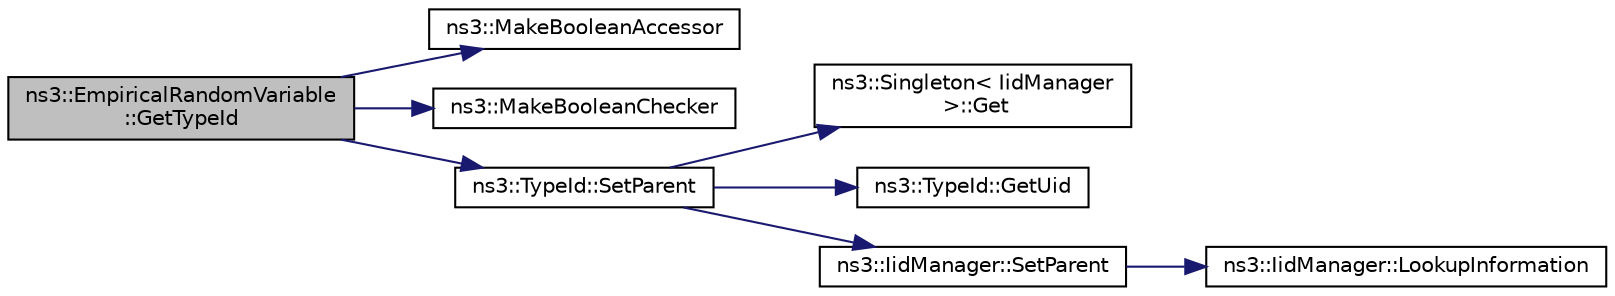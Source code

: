 digraph "ns3::EmpiricalRandomVariable::GetTypeId"
{
 // LATEX_PDF_SIZE
  edge [fontname="Helvetica",fontsize="10",labelfontname="Helvetica",labelfontsize="10"];
  node [fontname="Helvetica",fontsize="10",shape=record];
  rankdir="LR";
  Node1 [label="ns3::EmpiricalRandomVariable\l::GetTypeId",height=0.2,width=0.4,color="black", fillcolor="grey75", style="filled", fontcolor="black",tooltip="Register this type."];
  Node1 -> Node2 [color="midnightblue",fontsize="10",style="solid",fontname="Helvetica"];
  Node2 [label="ns3::MakeBooleanAccessor",height=0.2,width=0.4,color="black", fillcolor="white", style="filled",URL="$group__attribute___boolean.html#ga96f46e6b949abfa2cb801d5d33d8bcc7",tooltip="Create an AttributeAccessor for a class data member, or a lone class get functor or set method."];
  Node1 -> Node3 [color="midnightblue",fontsize="10",style="solid",fontname="Helvetica"];
  Node3 [label="ns3::MakeBooleanChecker",height=0.2,width=0.4,color="black", fillcolor="white", style="filled",URL="$group__attribute___boolean.html#ga0be9dca06b271bca59b2c135178e1c10",tooltip=" "];
  Node1 -> Node4 [color="midnightblue",fontsize="10",style="solid",fontname="Helvetica"];
  Node4 [label="ns3::TypeId::SetParent",height=0.2,width=0.4,color="black", fillcolor="white", style="filled",URL="$classns3_1_1_type_id.html#abaaca67ab7d2471067e7c275df0f7309",tooltip="Set the parent TypeId."];
  Node4 -> Node5 [color="midnightblue",fontsize="10",style="solid",fontname="Helvetica"];
  Node5 [label="ns3::Singleton\< IidManager\l \>::Get",height=0.2,width=0.4,color="black", fillcolor="white", style="filled",URL="$classns3_1_1_singleton.html#a80a2cd3c25a27ea72add7a9f7a141ffa",tooltip="Get a pointer to the singleton instance."];
  Node4 -> Node6 [color="midnightblue",fontsize="10",style="solid",fontname="Helvetica"];
  Node6 [label="ns3::TypeId::GetUid",height=0.2,width=0.4,color="black", fillcolor="white", style="filled",URL="$classns3_1_1_type_id.html#a429535085325d6f926724771446d9047",tooltip="Get the internal id of this TypeId."];
  Node4 -> Node7 [color="midnightblue",fontsize="10",style="solid",fontname="Helvetica"];
  Node7 [label="ns3::IidManager::SetParent",height=0.2,width=0.4,color="black", fillcolor="white", style="filled",URL="$classns3_1_1_iid_manager.html#a4042931260554c907699367b6811426f",tooltip="Set the parent of a type id."];
  Node7 -> Node8 [color="midnightblue",fontsize="10",style="solid",fontname="Helvetica"];
  Node8 [label="ns3::IidManager::LookupInformation",height=0.2,width=0.4,color="black", fillcolor="white", style="filled",URL="$classns3_1_1_iid_manager.html#a84af06b798b21fa700469a3ac5f65f3f",tooltip="Retrieve the information record for a type."];
}
